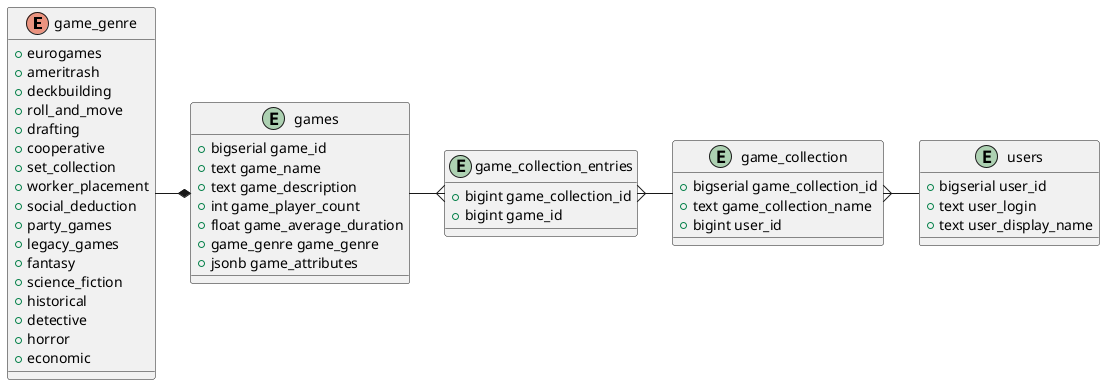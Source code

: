 @startuml

enum game_genre {
    + eurogames  
    + ameritrash  
    + deckbuilding  
    + roll_and_move  
    + drafting  
    + cooperative  
    + set_collection  
    + worker_placement  
    + social_deduction  
    + party_games  
    + legacy_games  
    + fantasy  
    + science_fiction  
    + historical  
    + detective  
    + horror  
    + economic  
}

entity games {
    + bigserial game_id
    + text game_name
    + text game_description
    + int game_player_count
    + float game_average_duration
    + game_genre game_genre
    + jsonb game_attributes
}

entity users {
    + bigserial user_id
    + text user_login
    + text user_display_name
}

entity game_collection {
    + bigserial game_collection_id
    + text game_collection_name
    + bigint user_id
}

entity game_collection_entries {
    + bigint game_collection_id
    + bigint game_id
}

game_genre -right-* games

games -right-{ game_collection_entries
game_collection_entries }-right- game_collection

game_collection }-right- users

@enduml